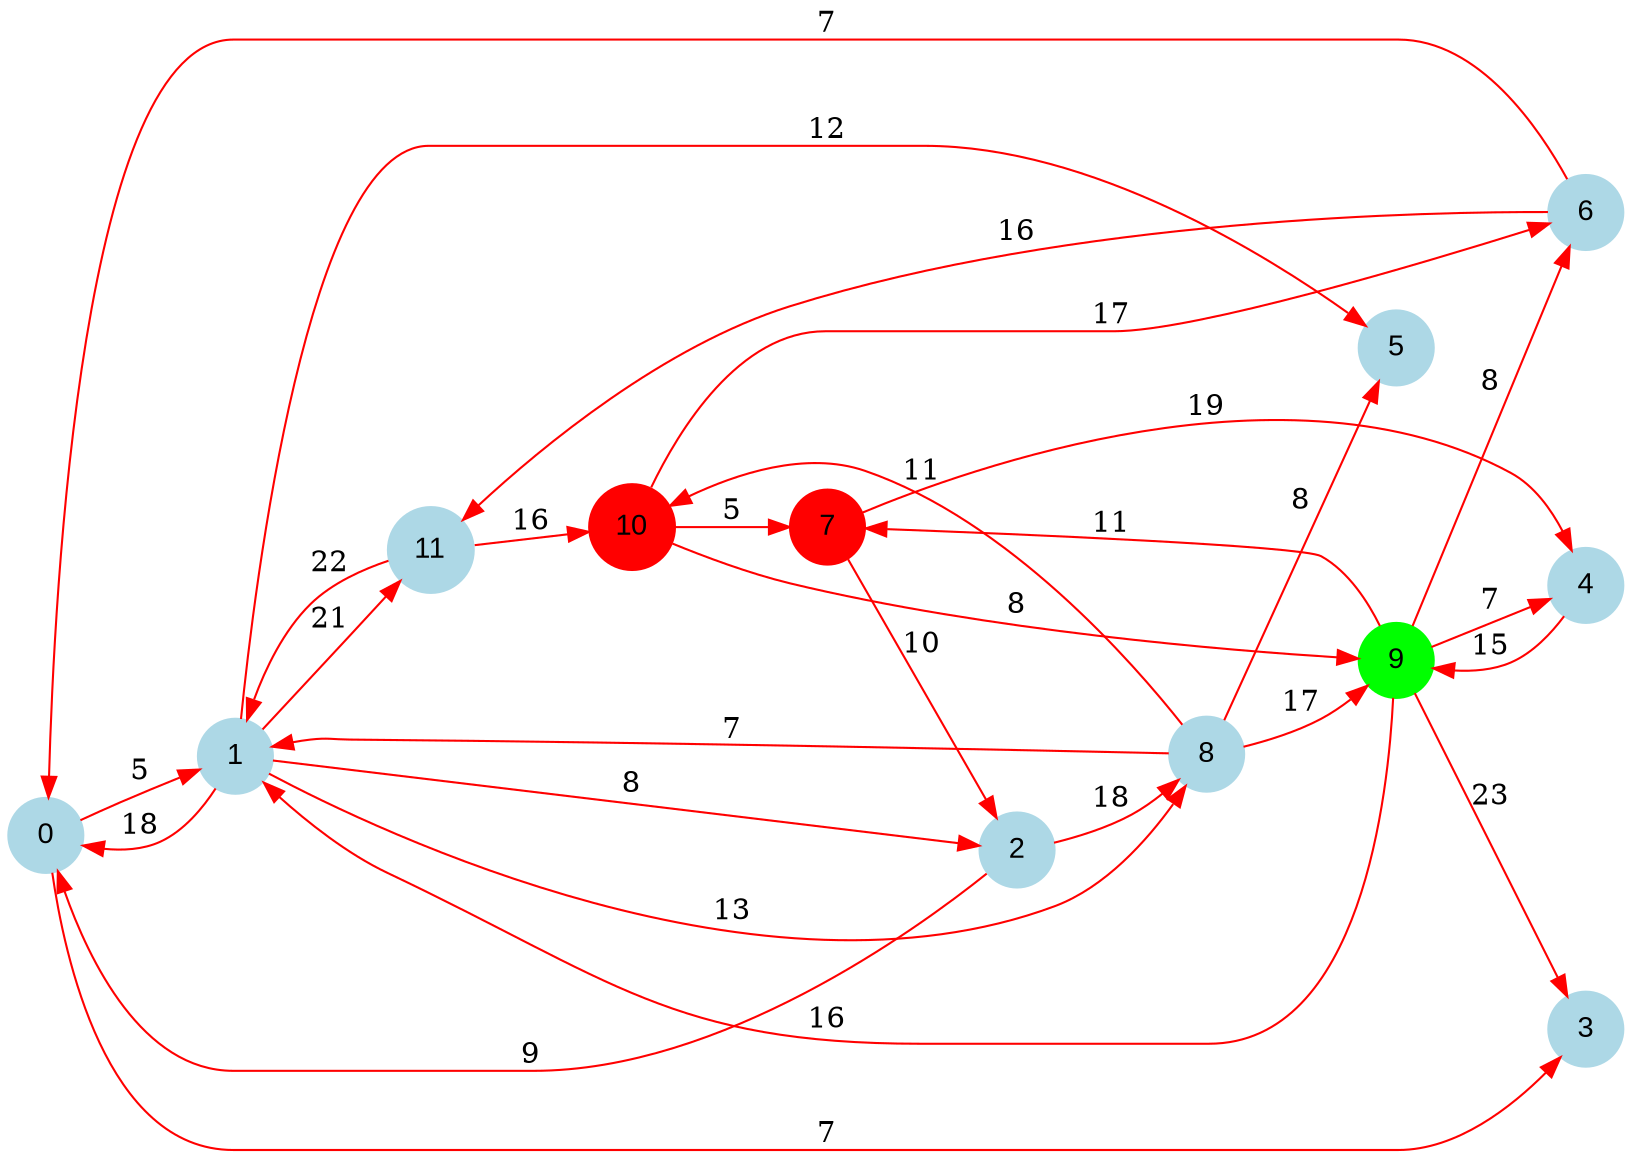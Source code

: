 digraph graphe {
rankdir = LR;
edge [color=red];
0 [fontname="Arial", shape = circle, color=lightblue, style=filled];
1 [fontname="Arial", shape = circle, color=lightblue, style=filled];
2 [fontname="Arial", shape = circle, color=lightblue, style=filled];
3 [fontname="Arial", shape = circle, color=lightblue, style=filled];
4 [fontname="Arial", shape = circle, color=lightblue, style=filled];
5 [fontname="Arial", shape = circle, color=lightblue, style=filled];
6 [fontname="Arial", shape = circle, color=lightblue, style=filled];
7 [fontname="Arial", shape = circle, color=red, style=filled];
8 [fontname="Arial", shape = circle, color=lightblue, style=filled];
9 [fontname="Arial", shape = circle, color=green, style=filled];
10 [fontname="Arial", shape = circle, color=red, style=filled];
11 [fontname="Arial", shape = circle, color=lightblue, style=filled];
	0 -> 1 [label = "5"];
	0 -> 3 [label = "7"];
	1 -> 0 [label = "18"];
	1 -> 2 [label = "8"];
	1 -> 5 [label = "12"];
	1 -> 8 [label = "13"];
	1 -> 11 [label = "21"];
	2 -> 0 [label = "9"];
	2 -> 8 [label = "18"];
	4 -> 9 [label = "15"];
	6 -> 0 [label = "7"];
	6 -> 11 [label = "16"];
	7 -> 2 [label = "10"];
	7 -> 4 [label = "19"];
	8 -> 1 [label = "7"];
	8 -> 5 [label = "8"];
	8 -> 9 [label = "17"];
	8 -> 10 [label = "11"];
	9 -> 1 [label = "16"];
	9 -> 3 [label = "23"];
	9 -> 4 [label = "7"];
	9 -> 6 [label = "8"];
	9 -> 7 [label = "11"];
	10 -> 6 [label = "17"];
	10 -> 7 [label = "5"];
	10 -> 9 [label = "8"];
	11 -> 1 [label = "22"];
	11 -> 10 [label = "16"];
}